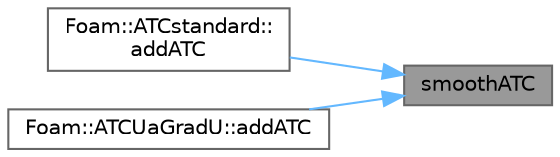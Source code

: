 digraph "smoothATC"
{
 // LATEX_PDF_SIZE
  bgcolor="transparent";
  edge [fontname=Helvetica,fontsize=10,labelfontname=Helvetica,labelfontsize=10];
  node [fontname=Helvetica,fontsize=10,shape=box,height=0.2,width=0.4];
  rankdir="RL";
  Node1 [id="Node000001",label="smoothATC",height=0.2,width=0.4,color="gray40", fillcolor="grey60", style="filled", fontcolor="black",tooltip=" "];
  Node1 -> Node2 [id="edge1_Node000001_Node000002",dir="back",color="steelblue1",style="solid",tooltip=" "];
  Node2 [id="Node000002",label="Foam::ATCstandard::\laddATC",height=0.2,width=0.4,color="grey40", fillcolor="white", style="filled",URL="$classFoam_1_1ATCstandard.html#aae4370a4e871424d25ffd1047c8c4d8b",tooltip=" "];
  Node1 -> Node3 [id="edge2_Node000001_Node000003",dir="back",color="steelblue1",style="solid",tooltip=" "];
  Node3 [id="Node000003",label="Foam::ATCUaGradU::addATC",height=0.2,width=0.4,color="grey40", fillcolor="white", style="filled",URL="$classFoam_1_1ATCUaGradU.html#aae4370a4e871424d25ffd1047c8c4d8b",tooltip=" "];
}
